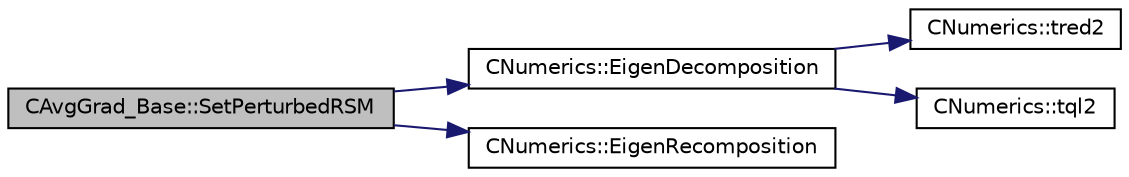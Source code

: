 digraph "CAvgGrad_Base::SetPerturbedRSM"
{
  edge [fontname="Helvetica",fontsize="10",labelfontname="Helvetica",labelfontsize="10"];
  node [fontname="Helvetica",fontsize="10",shape=record];
  rankdir="LR";
  Node36 [label="CAvgGrad_Base::SetPerturbedRSM",height=0.2,width=0.4,color="black", fillcolor="grey75", style="filled", fontcolor="black"];
  Node36 -> Node37 [color="midnightblue",fontsize="10",style="solid",fontname="Helvetica"];
  Node37 [label="CNumerics::EigenDecomposition",height=0.2,width=0.4,color="black", fillcolor="white", style="filled",URL="$class_c_numerics.html#a8d238ff66beb884300d488c39c3fac96",tooltip="Decomposes the symmetric matrix A_ij, into eigenvectors and eigenvalues. "];
  Node37 -> Node38 [color="midnightblue",fontsize="10",style="solid",fontname="Helvetica"];
  Node38 [label="CNumerics::tred2",height=0.2,width=0.4,color="black", fillcolor="white", style="filled",URL="$class_c_numerics.html#acd1d6d16d5ec49ae0bf895999a2ac8b0",tooltip="tred2 "];
  Node37 -> Node39 [color="midnightblue",fontsize="10",style="solid",fontname="Helvetica"];
  Node39 [label="CNumerics::tql2",height=0.2,width=0.4,color="black", fillcolor="white", style="filled",URL="$class_c_numerics.html#add21b152c88506f60551ae5ea65c9831",tooltip="tql2 "];
  Node36 -> Node40 [color="midnightblue",fontsize="10",style="solid",fontname="Helvetica"];
  Node40 [label="CNumerics::EigenRecomposition",height=0.2,width=0.4,color="black", fillcolor="white", style="filled",URL="$class_c_numerics.html#af2ee3fa8edacef9e0279f7ac0c323a57",tooltip="Recomposes the eigenvectors and eigenvalues into a matrix. "];
}
